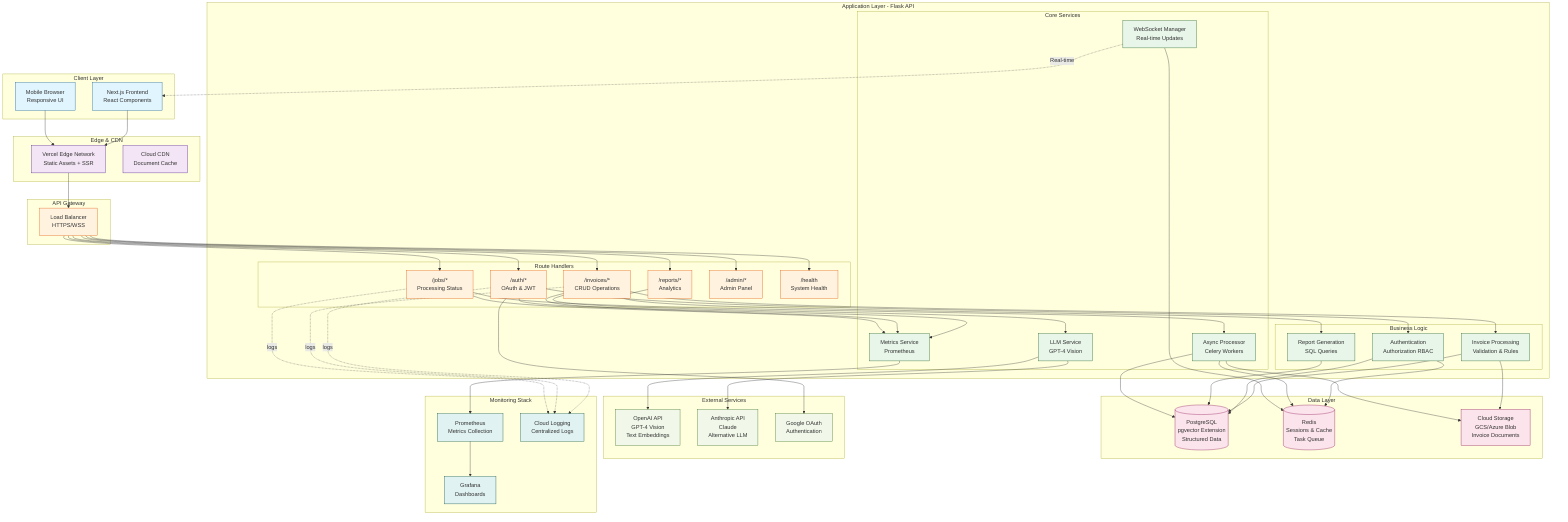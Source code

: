 graph TB
    %% Current DoxIn System Architecture
    %% Represents the existing invoice processing system

    subgraph "Client Layer"
        WebUI[Next.js Frontend<br/>React Components]
        MobileUI[Mobile Browser<br/>Responsive UI]
    end

    subgraph "Edge & CDN"
        Vercel[Vercel Edge Network<br/>Static Assets + SSR]
        CDN[Cloud CDN<br/>Document Cache]
    end

    subgraph "API Gateway"
        LB[Load Balancer<br/>HTTPS/WSS]
    end

    subgraph "Application Layer - Flask API"
        direction TB

        subgraph "Route Handlers"
            AuthRoute["/auth/*<br/>OAuth & JWT"]
            InvoiceRoute["/invoices/*<br/>CRUD Operations"]
            JobRoute["/jobs/*<br/>Processing Status"]
            ReportRoute["/reports/*<br/>Analytics"]
            AdminRoute["/admin/*<br/>Admin Panel"]
            HealthRoute["/health<br/>System Health"]
        end

        subgraph "Core Services"
            LLMService[LLM Service<br/>GPT-4 Vision]
            ProcessorService[Async Processor<br/>Celery Workers]
            WSManager[WebSocket Manager<br/>Real-time Updates]
            MetricsService[Metrics Service<br/>Prometheus]
        end

        subgraph "Business Logic"
            InvoiceLogic[Invoice Processing<br/>Validation & Rules]
            AuthLogic[Authentication<br/>Authorization RBAC]
            ReportLogic[Report Generation<br/>SQL Queries]
        end
    end

    subgraph "Data Layer"
        PostgreSQL[(PostgreSQL<br/>pgvector Extension<br/>Structured Data)]
        Redis[(Redis<br/>Sessions & Cache<br/>Task Queue)]
        FileStorage[Cloud Storage<br/>GCS/Azure Blob<br/>Invoice Documents]
    end

    subgraph "External Services"
        OpenAI[OpenAI API<br/>GPT-4 Vision<br/>Text Embeddings]
        Anthropic[Anthropic API<br/>Claude<br/>Alternative LLM]
        OAuth[Google OAuth<br/>Authentication]
    end

    subgraph "Monitoring Stack"
        Prometheus[Prometheus<br/>Metrics Collection]
        Grafana[Grafana<br/>Dashboards]
        CloudLog[Cloud Logging<br/>Centralized Logs]
    end

    %% Client connections
    WebUI --> Vercel
    MobileUI --> Vercel
    Vercel --> LB

    %% Load balancer to routes
    LB --> AuthRoute
    LB --> InvoiceRoute
    LB --> JobRoute
    LB --> ReportRoute
    LB --> AdminRoute
    LB --> HealthRoute

    %% Routes to services
    AuthRoute --> AuthLogic
    InvoiceRoute --> InvoiceLogic
    InvoiceRoute --> LLMService
    JobRoute --> ProcessorService
    ReportRoute --> ReportLogic

    %% Services to data
    InvoiceLogic --> PostgreSQL
    InvoiceLogic --> FileStorage
    AuthLogic --> PostgreSQL
    AuthLogic --> Redis
    ReportLogic --> PostgreSQL

    LLMService --> OpenAI
    LLMService --> Anthropic

    ProcessorService --> Redis
    ProcessorService --> PostgreSQL
    ProcessorService --> FileStorage

    WSManager --> Redis
    WSManager -.Real-time.-> WebUI

    %% External services
    AuthRoute --> OAuth

    %% Monitoring
    AuthRoute --> MetricsService
    InvoiceRoute --> MetricsService
    JobRoute --> MetricsService
    MetricsService --> Prometheus
    Prometheus --> Grafana

    AuthRoute -.logs.-> CloudLog
    InvoiceRoute -.logs.-> CloudLog
    JobRoute -.logs.-> CloudLog

    %% Styling
    classDef client fill:#e1f5fe,stroke:#01579b
    classDef edge fill:#f3e5f5,stroke:#4a148c
    classDef api fill:#fff3e0,stroke:#e65100
    classDef service fill:#e8f5e9,stroke:#1b5e20
    classDef data fill:#fce4ec,stroke:#880e4f
    classDef external fill:#f1f8e9,stroke:#33691e
    classDef monitor fill:#e0f2f1,stroke:#004d40

    class WebUI,MobileUI client
    class Vercel,CDN edge
    class LB,AuthRoute,InvoiceRoute,JobRoute,ReportRoute,AdminRoute,HealthRoute api
    class LLMService,ProcessorService,WSManager,MetricsService,InvoiceLogic,AuthLogic,ReportLogic service
    class PostgreSQL,Redis,FileStorage data
    class OpenAI,Anthropic,OAuth external
    class Prometheus,Grafana,CloudLog monitor
